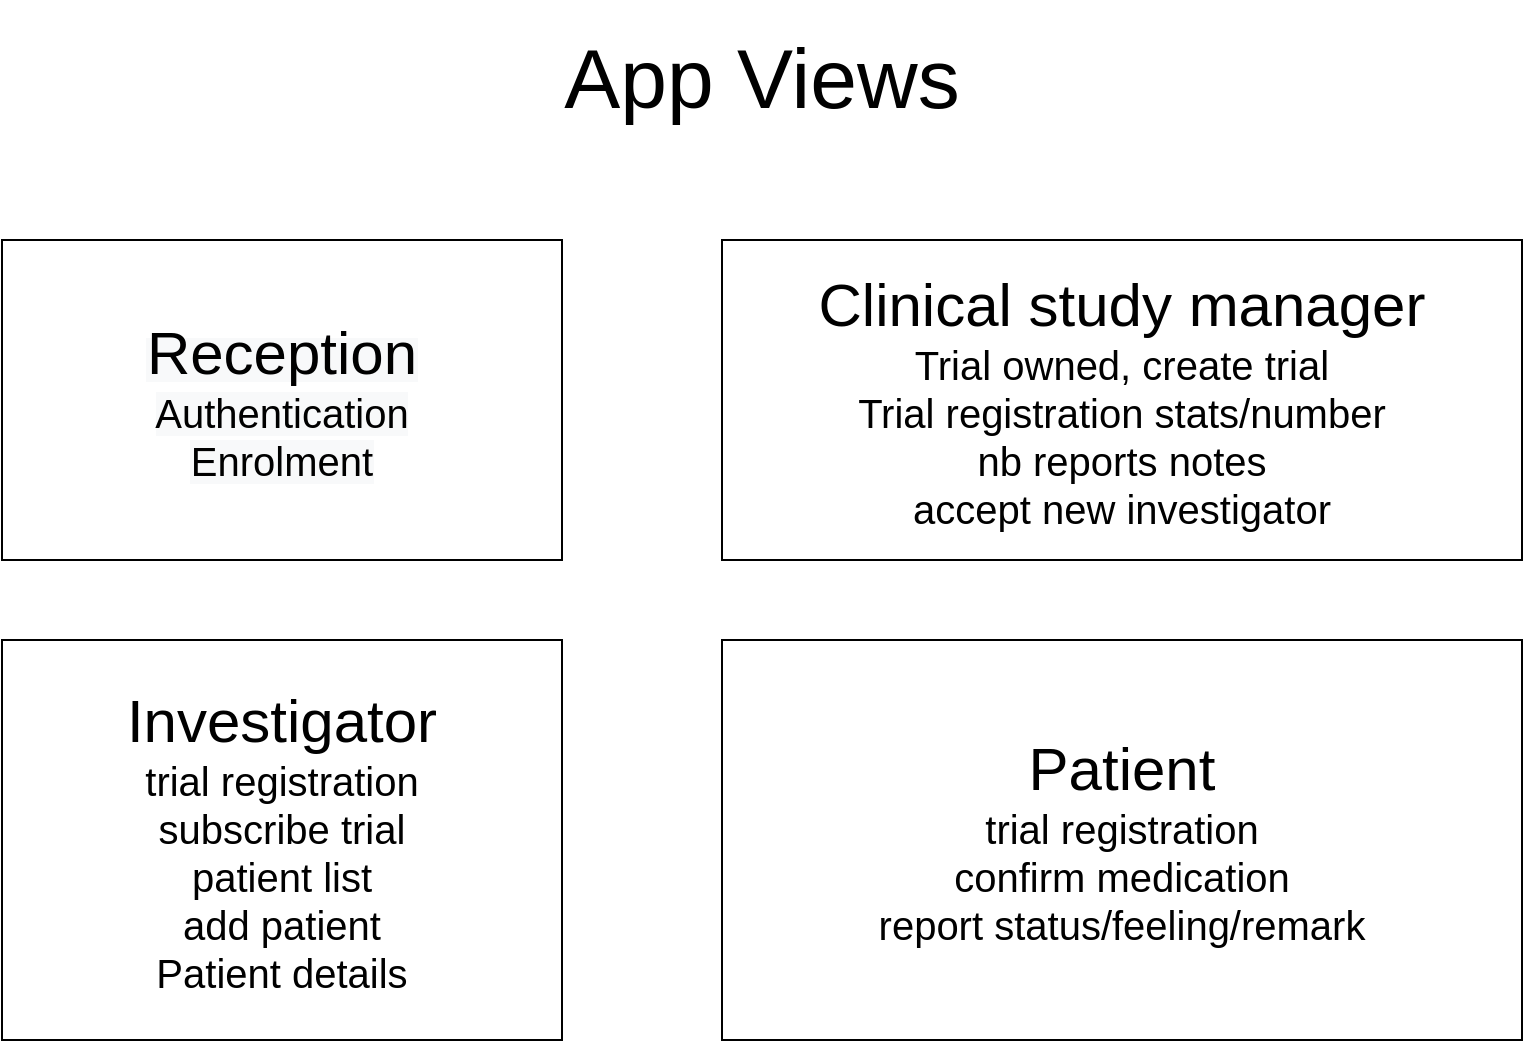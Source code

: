 <mxfile version="20.3.0" type="device" pages="4"><diagram id="pVyZTzCj64hGCzJiU7gi" name="AppViews"><mxGraphModel dx="930" dy="641" grid="1" gridSize="10" guides="1" tooltips="1" connect="1" arrows="1" fold="1" page="1" pageScale="1" pageWidth="827" pageHeight="1169" math="0" shadow="0"><root><mxCell id="0"/><mxCell id="1" parent="0"/><mxCell id="j8wBDiuiNtsw6VTlHygy-2" value="App Views" style="text;html=1;strokeColor=none;fillColor=none;align=center;verticalAlign=middle;whiteSpace=wrap;rounded=0;fontSize=42;" parent="1" vertex="1"><mxGeometry x="280" width="280" height="80" as="geometry"/></mxCell><mxCell id="j8wBDiuiNtsw6VTlHygy-5" value="&lt;font style=&quot;font-size: 30px;&quot;&gt;Patient&lt;/font&gt;&lt;br&gt;trial registration&lt;br&gt;confirm medication&lt;br&gt;report status/feeling/remark" style="rounded=0;whiteSpace=wrap;html=1;fontSize=20;" parent="1" vertex="1"><mxGeometry x="400" y="320" width="400" height="200" as="geometry"/></mxCell><mxCell id="j8wBDiuiNtsw6VTlHygy-7" value="&lt;div&gt;&lt;font style=&quot;font-size: 30px;&quot;&gt;Investigator&lt;/font&gt;&lt;/div&gt;&lt;div&gt;trial registration&lt;/div&gt;&lt;div&gt;subscribe trial&lt;/div&gt;&lt;div&gt;patient list&lt;/div&gt;&lt;div&gt;add patient&lt;/div&gt;&lt;div&gt;Patient details&lt;/div&gt;" style="rounded=0;whiteSpace=wrap;html=1;fontSize=20;" parent="1" vertex="1"><mxGeometry x="40" y="320" width="280" height="200" as="geometry"/></mxCell><mxCell id="j8wBDiuiNtsw6VTlHygy-9" value="&lt;div&gt;&lt;font style=&quot;font-size: 30px;&quot;&gt;Clinical study manager&lt;/font&gt;&lt;/div&gt;&lt;div&gt;Trial owned, create trial&lt;/div&gt;&lt;div&gt;Trial registration stats/number&lt;/div&gt;&lt;div&gt;nb reports notes&lt;/div&gt;&lt;div&gt;accept new investigator&lt;/div&gt;" style="rounded=0;whiteSpace=wrap;html=1;fontSize=20;" parent="1" vertex="1"><mxGeometry x="400" y="120" width="400" height="160" as="geometry"/></mxCell><mxCell id="j8wBDiuiNtsw6VTlHygy-12" value="&lt;span style=&quot;color: rgb(0, 0, 0); font-family: Helvetica; font-style: normal; font-variant-ligatures: normal; font-variant-caps: normal; font-weight: 400; letter-spacing: normal; orphans: 2; text-align: center; text-indent: 0px; text-transform: none; widows: 2; word-spacing: 0px; -webkit-text-stroke-width: 0px; background-color: rgb(248, 249, 250); text-decoration-thickness: initial; text-decoration-style: initial; text-decoration-color: initial; float: none; display: inline !important;&quot;&gt;&lt;font style=&quot;font-size: 30px;&quot;&gt;Reception&lt;/font&gt;&lt;/span&gt;&lt;br style=&quot;color: rgb(0, 0, 0); font-family: Helvetica; font-size: 20px; font-style: normal; font-variant-ligatures: normal; font-variant-caps: normal; font-weight: 400; letter-spacing: normal; orphans: 2; text-align: center; text-indent: 0px; text-transform: none; widows: 2; word-spacing: 0px; -webkit-text-stroke-width: 0px; background-color: rgb(248, 249, 250); text-decoration-thickness: initial; text-decoration-style: initial; text-decoration-color: initial;&quot;&gt;&lt;span style=&quot;color: rgb(0, 0, 0); font-family: Helvetica; font-size: 20px; font-style: normal; font-variant-ligatures: normal; font-variant-caps: normal; font-weight: 400; letter-spacing: normal; orphans: 2; text-align: center; text-indent: 0px; text-transform: none; widows: 2; word-spacing: 0px; -webkit-text-stroke-width: 0px; background-color: rgb(248, 249, 250); text-decoration-thickness: initial; text-decoration-style: initial; text-decoration-color: initial; float: none; display: inline !important;&quot;&gt;Authentication&lt;/span&gt;&lt;br style=&quot;color: rgb(0, 0, 0); font-family: Helvetica; font-size: 20px; font-style: normal; font-variant-ligatures: normal; font-variant-caps: normal; font-weight: 400; letter-spacing: normal; orphans: 2; text-align: center; text-indent: 0px; text-transform: none; widows: 2; word-spacing: 0px; -webkit-text-stroke-width: 0px; background-color: rgb(248, 249, 250); text-decoration-thickness: initial; text-decoration-style: initial; text-decoration-color: initial;&quot;&gt;&lt;span style=&quot;color: rgb(0, 0, 0); font-family: Helvetica; font-size: 20px; font-style: normal; font-variant-ligatures: normal; font-variant-caps: normal; font-weight: 400; letter-spacing: normal; orphans: 2; text-align: center; text-indent: 0px; text-transform: none; widows: 2; word-spacing: 0px; -webkit-text-stroke-width: 0px; background-color: rgb(248, 249, 250); text-decoration-thickness: initial; text-decoration-style: initial; text-decoration-color: initial; float: none; display: inline !important;&quot;&gt;Enrolment&lt;/span&gt;" style="rounded=0;whiteSpace=wrap;html=1;fontSize=20;" parent="1" vertex="1"><mxGeometry x="40" y="120" width="280" height="160" as="geometry"/></mxCell></root></mxGraphModel></diagram><diagram id="kmUITdV0pAh1soex8ZC1" name="Architecture"><mxGraphModel dx="930" dy="829" grid="1" gridSize="10" guides="1" tooltips="1" connect="1" arrows="1" fold="1" page="1" pageScale="1" pageWidth="827" pageHeight="1169" math="0" shadow="0"><root><mxCell id="0"/><mxCell id="1" parent="0"/><mxCell id="DstJiprkJYfbWxSc00Nm-2" value="Architecture" style="text;html=1;strokeColor=none;fillColor=none;align=center;verticalAlign=middle;whiteSpace=wrap;rounded=0;fontSize=30;" parent="1" vertex="1"><mxGeometry x="280" width="210" height="80" as="geometry"/></mxCell><mxCell id="DstJiprkJYfbWxSc00Nm-3" value="Fronts" style="swimlane;fontSize=30;startSize=40;" parent="1" vertex="1"><mxGeometry x="10" y="100" width="220" height="280" as="geometry"><mxRectangle x="280" y="160" width="120" height="50" as="alternateBounds"/></mxGeometry></mxCell><mxCell id="DstJiprkJYfbWxSc00Nm-4" value="Reception" style="whiteSpace=wrap;html=1;fontSize=20;" parent="DstJiprkJYfbWxSc00Nm-3" vertex="1"><mxGeometry x="18" y="60" width="182" height="40" as="geometry"/></mxCell><mxCell id="DstJiprkJYfbWxSc00Nm-7" value="Investigator portal" style="whiteSpace=wrap;html=1;fontSize=20;" parent="DstJiprkJYfbWxSc00Nm-3" vertex="1"><mxGeometry x="18" y="160" width="182" height="40" as="geometry"/></mxCell><mxCell id="DstJiprkJYfbWxSc00Nm-5" value="Patient portal" style="whiteSpace=wrap;html=1;fontSize=20;" parent="DstJiprkJYfbWxSc00Nm-3" vertex="1"><mxGeometry x="18" y="110" width="182" height="40" as="geometry"/></mxCell><mxCell id="DstJiprkJYfbWxSc00Nm-10" value="CT Manager portal" style="whiteSpace=wrap;html=1;fontSize=20;" parent="DstJiprkJYfbWxSc00Nm-3" vertex="1"><mxGeometry x="18" y="210" width="182" height="50" as="geometry"/></mxCell><mxCell id="DstJiprkJYfbWxSc00Nm-12" value="Backs/services" style="swimlane;fontSize=30;startSize=40;" parent="1" vertex="1"><mxGeometry x="240" y="100" width="290" height="720" as="geometry"><mxRectangle x="280" y="160" width="120" height="50" as="alternateBounds"/></mxGeometry></mxCell><mxCell id="DstJiprkJYfbWxSc00Nm-13" value="Authentication&lt;br&gt;&lt;div style=&quot;text-align: left; font-size: 16px;&quot;&gt;&lt;span style=&quot;background-color: initial;&quot;&gt;&lt;font style=&quot;font-size: 16px;&quot;&gt;-app/login&lt;/font&gt;&lt;/span&gt;&lt;/div&gt;&lt;div style=&quot;text-align: left; font-size: 16px;&quot;&gt;&lt;span style=&quot;background-color: initial;&quot;&gt;&lt;font style=&quot;font-size: 16px;&quot;&gt;-app/registration&lt;/font&gt;&lt;/span&gt;&lt;/div&gt;" style="whiteSpace=wrap;html=1;fontSize=20;" parent="DstJiprkJYfbWxSc00Nm-12" vertex="1"><mxGeometry x="20" y="60" width="250" height="70" as="geometry"/></mxCell><mxCell id="DstJiprkJYfbWxSc00Nm-14" value="Investigator portal&lt;br&gt;&lt;div style=&quot;text-align: left;&quot;&gt;&lt;span style=&quot;font-size: 16px; background-color: initial;&quot;&gt;-app/trials&lt;/span&gt;&lt;/div&gt;&lt;div style=&quot;text-align: left;&quot;&gt;&lt;span style=&quot;font-size: 16px; background-color: initial;&quot;&gt;-app/trialpatientadd&lt;/span&gt;&lt;/div&gt;&lt;div style=&quot;text-align: left;&quot;&gt;&lt;span style=&quot;background-color: initial; font-size: 16px;&quot;&gt;-app/trialpatients&lt;/span&gt;&lt;br&gt;&lt;/div&gt;&lt;font style=&quot;font-size: 16px;&quot;&gt;&lt;div style=&quot;text-align: left;&quot;&gt;&lt;span style=&quot;background-color: initial;&quot;&gt;-app/patienthistory&lt;/span&gt;&lt;/div&gt;&lt;div style=&quot;text-align: left;&quot;&gt;&lt;span style=&quot;background-color: initial;&quot;&gt;-app/trialpatientsaddnote&lt;/span&gt;&lt;/div&gt;&lt;div style=&quot;text-align: left;&quot;&gt;-app/trialinvestigatorsubscribe&lt;span style=&quot;background-color: initial;&quot;&gt;&lt;br&gt;&lt;/span&gt;&lt;/div&gt;&lt;/font&gt;" style="whiteSpace=wrap;html=1;fontSize=20;" parent="DstJiprkJYfbWxSc00Nm-12" vertex="1"><mxGeometry x="20" y="320" width="250" height="150" as="geometry"/></mxCell><mxCell id="DstJiprkJYfbWxSc00Nm-16" value="CT Manager portal&lt;br&gt;&lt;div style=&quot;text-align: left;&quot;&gt;&lt;span style=&quot;font-size: 16px; background-color: initial;&quot;&gt;-app/trials&lt;/span&gt;&lt;/div&gt;&lt;div style=&quot;text-align: left;&quot;&gt;&lt;span style=&quot;font-size: 16px; background-color: initial;&quot;&gt;-app/trialadd&lt;/span&gt;&lt;/div&gt;&lt;div style=&quot;text-align: left;&quot;&gt;&lt;span style=&quot;font-size: 16px; background-color: initial;&quot;&gt;-app/trialinvestigators(tab)&lt;/span&gt;&lt;/div&gt;&lt;div style=&quot;text-align: left;&quot;&gt;&lt;span style=&quot;font-size: 16px; background-color: initial;&quot;&gt;-app/trial&lt;/span&gt;&lt;/div&gt;&lt;font style=&quot;font-size: 16px;&quot;&gt;&lt;div style=&quot;text-align: left;&quot;&gt;&lt;span style=&quot;background-color: initial;&quot;&gt;-app/trialpatients(tab)&lt;/span&gt;&lt;/div&gt;&lt;div style=&quot;text-align: left;&quot;&gt;&lt;span style=&quot;background-color: initial;&quot;&gt;-app/patientdetails&lt;/span&gt;&lt;/div&gt;&lt;div style=&quot;text-align: left;&quot;&gt;&lt;span style=&quot;background-color: initial;&quot;&gt;-&lt;strike&gt;app/trialpatients/addnote&lt;/strike&gt;&lt;/span&gt;&lt;/div&gt;&lt;div style=&quot;text-align: left;&quot;&gt;&lt;span style=&quot;background-color: initial;&quot;&gt;-app/acceptinvestigator&lt;/span&gt;&lt;/div&gt;&lt;div style=&quot;text-align: left;&quot;&gt;&lt;span style=&quot;background-color: initial;&quot;&gt;&lt;strike&gt;-app/trialacceptinvestigator&lt;/strike&gt;&lt;/span&gt;&lt;/div&gt;&lt;/font&gt;" style="whiteSpace=wrap;html=1;fontSize=20;" parent="DstJiprkJYfbWxSc00Nm-12" vertex="1"><mxGeometry x="20" y="480" width="250" height="230" as="geometry"/></mxCell><mxCell id="i1kQcWSB3cmYunLsUbEl-1" value="&lt;font style=&quot;&quot;&gt;Common&lt;br&gt;&lt;div style=&quot;text-align: left;&quot;&gt;&lt;span style=&quot;font-size: 16px; background-color: initial;&quot;&gt;-app/tirals&lt;/span&gt;&lt;/div&gt;&lt;/font&gt;" style="rounded=0;whiteSpace=wrap;html=1;fontSize=20;" vertex="1" parent="DstJiprkJYfbWxSc00Nm-12"><mxGeometry x="20" y="160" width="250" height="30" as="geometry"/></mxCell><mxCell id="DstJiprkJYfbWxSc00Nm-15" value="Patient portal&lt;br&gt;&lt;div style=&quot;text-align: left;&quot;&gt;&lt;span style=&quot;font-size: 16px;&quot;&gt;-app/tirals&lt;/span&gt;&lt;span style=&quot;background-color: initial; font-size: 16px;&quot;&gt;&lt;br&gt;&lt;/span&gt;&lt;/div&gt;&lt;div style=&quot;text-align: left;&quot;&gt;&lt;span style=&quot;font-size: 16px;&quot;&gt;-app/patienthistory(all trials)&lt;/span&gt;&lt;span style=&quot;font-size: 16px;&quot;&gt;&lt;br&gt;&lt;/span&gt;&lt;/div&gt;&lt;span style=&quot;font-size: 16px; background-color: initial;&quot;&gt;&lt;div style=&quot;text-align: left;&quot;&gt;&lt;span style=&quot;background-color: initial;&quot;&gt;-&lt;strike&gt;app/confirmdrugs (all trials)&lt;/strike&gt;&lt;/span&gt;&lt;/div&gt;&lt;/span&gt;&lt;blockquote style=&quot;margin: 0 0 0 40px; border: none; padding: 0px;&quot;&gt;&lt;/blockquote&gt;&lt;span style=&quot;background-color: initial; font-size: 16px;&quot;&gt;&lt;div style=&quot;text-align: left;&quot;&gt;&lt;span style=&quot;background-color: initial;&quot;&gt;-app/patientaddnote&lt;/span&gt;&lt;/div&gt;&lt;/span&gt;" style="whiteSpace=wrap;html=1;fontSize=20;align=center;" parent="DstJiprkJYfbWxSc00Nm-12" vertex="1"><mxGeometry x="20" y="200" width="250" height="110" as="geometry"/></mxCell><mxCell id="DstJiprkJYfbWxSc00Nm-17" value="Data" style="swimlane;fontSize=30;startSize=40;" parent="1" vertex="1"><mxGeometry x="540" y="100" width="280" height="280" as="geometry"><mxRectangle x="280" y="160" width="120" height="50" as="alternateBounds"/></mxGeometry></mxCell><mxCell id="DstJiprkJYfbWxSc00Nm-18" value="S3 -&amp;gt; files" style="whiteSpace=wrap;html=1;fontSize=20;" parent="DstJiprkJYfbWxSc00Nm-17" vertex="1"><mxGeometry x="18" y="60" width="242" height="40" as="geometry"/></mxCell><mxCell id="DstJiprkJYfbWxSc00Nm-19" value="MySql -&amp;gt; structured data" style="whiteSpace=wrap;html=1;fontSize=20;" parent="DstJiprkJYfbWxSc00Nm-17" vertex="1"><mxGeometry x="18" y="160" width="242" height="40" as="geometry"/></mxCell><mxCell id="DstJiprkJYfbWxSc00Nm-20" value="Mongo -&amp;gt; raw data" style="whiteSpace=wrap;html=1;fontSize=20;" parent="DstJiprkJYfbWxSc00Nm-17" vertex="1"><mxGeometry x="18" y="110" width="242" height="40" as="geometry"/></mxCell></root></mxGraphModel></diagram><diagram id="enPr-sGXzFX2qJgFYLLU" name="Database"><mxGraphModel dx="1094" dy="975" grid="1" gridSize="10" guides="1" tooltips="1" connect="1" arrows="1" fold="1" page="1" pageScale="1" pageWidth="827" pageHeight="1169" math="0" shadow="0"><root><mxCell id="0"/><mxCell id="1" parent="0"/><mxCell id="FGEN8azd2d2HW-jvRmox-1" value="Accounts" style="swimlane;fontStyle=0;childLayout=stackLayout;horizontal=1;startSize=30;horizontalStack=0;resizeParent=1;resizeParentMax=0;resizeLast=0;collapsible=1;marginBottom=0;fontSize=16;" vertex="1" parent="1"><mxGeometry x="20" y="120" width="100" height="120" as="geometry"/></mxCell><mxCell id="FGEN8azd2d2HW-jvRmox-3" value="login(pk)" style="text;strokeColor=default;fillColor=none;align=left;verticalAlign=middle;spacingLeft=4;spacingRight=4;overflow=hidden;points=[[0,0.5],[1,0.5]];portConstraint=eastwest;rotatable=0;fontSize=16;dashed=1;" vertex="1" parent="FGEN8azd2d2HW-jvRmox-1"><mxGeometry y="30" width="100" height="30" as="geometry"/></mxCell><mxCell id="FGEN8azd2d2HW-jvRmox-2" value="email" style="text;strokeColor=default;fillColor=none;align=left;verticalAlign=middle;spacingLeft=4;spacingRight=4;overflow=hidden;points=[[0,0.5],[1,0.5]];portConstraint=eastwest;rotatable=0;fontSize=16;dashed=1;" vertex="1" parent="FGEN8azd2d2HW-jvRmox-1"><mxGeometry y="60" width="100" height="30" as="geometry"/></mxCell><mxCell id="FGEN8azd2d2HW-jvRmox-4" value="password" style="text;strokeColor=default;fillColor=none;align=left;verticalAlign=middle;spacingLeft=4;spacingRight=4;overflow=hidden;points=[[0,0.5],[1,0.5]];portConstraint=eastwest;rotatable=0;fontSize=16;dashed=1;" vertex="1" parent="FGEN8azd2d2HW-jvRmox-1"><mxGeometry y="90" width="100" height="30" as="geometry"/></mxCell><mxCell id="FGEN8azd2d2HW-jvRmox-5" value="Roles" style="swimlane;fontStyle=0;childLayout=stackLayout;horizontal=1;startSize=30;horizontalStack=0;resizeParent=1;resizeParentMax=0;resizeLast=0;collapsible=1;marginBottom=0;fontSize=16;" vertex="1" parent="1"><mxGeometry x="200" y="120" width="140" height="320" as="geometry"/></mxCell><mxCell id="FGEN8azd2d2HW-jvRmox-6" value="role(pk)&#10;----Admin&#10;----ctm&#10;----investigator&#10;----patient" style="text;strokeColor=none;fillColor=none;align=left;verticalAlign=middle;spacingLeft=4;spacingRight=4;overflow=hidden;points=[[0,0.5],[1,0.5]];portConstraint=eastwest;rotatable=0;fontSize=16;dashed=1;" vertex="1" parent="FGEN8azd2d2HW-jvRmox-5"><mxGeometry y="30" width="140" height="110" as="geometry"/></mxCell><mxCell id="FGEN8azd2d2HW-jvRmox-7" value="login(pk)" style="text;strokeColor=default;fillColor=none;align=left;verticalAlign=middle;spacingLeft=4;spacingRight=4;overflow=hidden;points=[[0,0.5],[1,0.5]];portConstraint=eastwest;rotatable=0;fontSize=16;dashed=1;" vertex="1" parent="FGEN8azd2d2HW-jvRmox-5"><mxGeometry y="140" width="140" height="30" as="geometry"/></mxCell><mxCell id="FGEN8azd2d2HW-jvRmox-17" value="status&#10;----requested&#10;----accepted&#10;----revocked&#10;----rejected" style="text;strokeColor=default;fillColor=none;align=left;verticalAlign=middle;spacingLeft=4;spacingRight=4;overflow=hidden;points=[[0,0.5],[1,0.5]];portConstraint=eastwest;rotatable=0;fontSize=16;dashed=1;" vertex="1" parent="FGEN8azd2d2HW-jvRmox-5"><mxGeometry y="170" width="140" height="110" as="geometry"/></mxCell><mxCell id="811nlbwqZHa2EuhprZoI-1" value="cetificatelink" style="text;strokeColor=none;fillColor=none;align=left;verticalAlign=middle;spacingLeft=4;spacingRight=4;overflow=hidden;points=[[0,0.5],[1,0.5]];portConstraint=eastwest;rotatable=0;fontSize=16;dashed=1;" vertex="1" parent="FGEN8azd2d2HW-jvRmox-5"><mxGeometry y="280" width="140" height="40" as="geometry"/></mxCell><mxCell id="FGEN8azd2d2HW-jvRmox-9" value="Trials" style="swimlane;fontStyle=0;childLayout=stackLayout;horizontal=1;startSize=30;horizontalStack=0;resizeParent=1;resizeParentMax=0;resizeLast=0;collapsible=1;marginBottom=0;fontSize=16;" vertex="1" parent="1"><mxGeometry x="640" y="120" width="120" height="190" as="geometry"/></mxCell><mxCell id="FGEN8azd2d2HW-jvRmox-10" value="trialcode(pk)" style="text;strokeColor=default;fillColor=none;align=left;verticalAlign=middle;spacingLeft=4;spacingRight=4;overflow=hidden;points=[[0,0.5],[1,0.5]];portConstraint=eastwest;rotatable=0;fontSize=16;dashed=1;" vertex="1" parent="FGEN8azd2d2HW-jvRmox-9"><mxGeometry y="30" width="120" height="30" as="geometry"/></mxCell><mxCell id="FGEN8azd2d2HW-jvRmox-11" value="description" style="text;strokeColor=none;fillColor=none;align=left;verticalAlign=middle;spacingLeft=4;spacingRight=4;overflow=hidden;points=[[0,0.5],[1,0.5]];portConstraint=eastwest;rotatable=0;fontSize=16;dashed=1;" vertex="1" parent="FGEN8azd2d2HW-jvRmox-9"><mxGeometry y="60" width="120" height="30" as="geometry"/></mxCell><mxCell id="rMLNK7zjO1mFfJ1zm9Oc-1" value="status&#10;----start&#10;----open&#10;----ongoing&#10;----closed&#10;" style="text;strokeColor=default;fillColor=none;align=left;verticalAlign=middle;spacingLeft=4;spacingRight=4;overflow=hidden;points=[[0,0.5],[1,0.5]];portConstraint=eastwest;rotatable=0;fontSize=16;dashed=1;" vertex="1" parent="FGEN8azd2d2HW-jvRmox-9"><mxGeometry y="90" width="120" height="100" as="geometry"/></mxCell><mxCell id="FGEN8azd2d2HW-jvRmox-13" value="Subscriptions" style="swimlane;fontStyle=0;childLayout=stackLayout;horizontal=1;startSize=30;horizontalStack=0;resizeParent=1;resizeParentMax=0;resizeLast=0;collapsible=1;marginBottom=0;fontSize=16;" vertex="1" parent="1"><mxGeometry x="420" y="120" width="140" height="150" as="geometry"/></mxCell><mxCell id="FGEN8azd2d2HW-jvRmox-14" value="trialcode(pk)" style="text;strokeColor=default;fillColor=none;align=left;verticalAlign=middle;spacingLeft=4;spacingRight=4;overflow=hidden;points=[[0,0.5],[1,0.5]];portConstraint=eastwest;rotatable=0;fontSize=16;dashed=1;" vertex="1" parent="FGEN8azd2d2HW-jvRmox-13"><mxGeometry y="30" width="140" height="30" as="geometry"/></mxCell><mxCell id="FGEN8azd2d2HW-jvRmox-15" value="role(pk)" style="text;strokeColor=default;fillColor=none;align=left;verticalAlign=middle;spacingLeft=4;spacingRight=4;overflow=hidden;points=[[0,0.5],[1,0.5]];portConstraint=eastwest;rotatable=0;fontSize=16;dashed=1;" vertex="1" parent="FGEN8azd2d2HW-jvRmox-13"><mxGeometry y="60" width="140" height="30" as="geometry"/></mxCell><mxCell id="FGEN8azd2d2HW-jvRmox-16" value="login(pk)" style="text;strokeColor=default;fillColor=none;align=left;verticalAlign=middle;spacingLeft=4;spacingRight=4;overflow=hidden;points=[[0,0.5],[1,0.5]];portConstraint=eastwest;rotatable=0;fontSize=16;dashed=1;" vertex="1" parent="FGEN8azd2d2HW-jvRmox-13"><mxGeometry y="90" width="140" height="30" as="geometry"/></mxCell><mxCell id="3w1acmpW4WEQ0Y8fex5o-1" value="Investigatorlogin" style="text;strokeColor=default;fillColor=none;align=left;verticalAlign=middle;spacingLeft=4;spacingRight=4;overflow=hidden;points=[[0,0.5],[1,0.5]];portConstraint=eastwest;rotatable=0;fontSize=16;dashed=1;" vertex="1" parent="FGEN8azd2d2HW-jvRmox-13"><mxGeometry y="120" width="140" height="30" as="geometry"/></mxCell><mxCell id="FGEN8azd2d2HW-jvRmox-18" style="edgeStyle=orthogonalEdgeStyle;rounded=0;orthogonalLoop=1;jettySize=auto;html=1;exitX=1;exitY=0.5;exitDx=0;exitDy=0;entryX=0;entryY=0.5;entryDx=0;entryDy=0;fontSize=16;" edge="1" parent="1" source="FGEN8azd2d2HW-jvRmox-3" target="FGEN8azd2d2HW-jvRmox-7"><mxGeometry relative="1" as="geometry"/></mxCell><mxCell id="FGEN8azd2d2HW-jvRmox-19" style="edgeStyle=orthogonalEdgeStyle;rounded=0;orthogonalLoop=1;jettySize=auto;html=1;exitX=1;exitY=0.5;exitDx=0;exitDy=0;entryX=0;entryY=0.5;entryDx=0;entryDy=0;fontSize=16;" edge="1" parent="1" source="FGEN8azd2d2HW-jvRmox-7" target="FGEN8azd2d2HW-jvRmox-16"><mxGeometry relative="1" as="geometry"/></mxCell><mxCell id="FGEN8azd2d2HW-jvRmox-20" style="edgeStyle=orthogonalEdgeStyle;rounded=0;orthogonalLoop=1;jettySize=auto;html=1;exitX=1;exitY=0.5;exitDx=0;exitDy=0;entryX=0;entryY=0.5;entryDx=0;entryDy=0;fontSize=16;" edge="1" parent="1" source="FGEN8azd2d2HW-jvRmox-6" target="FGEN8azd2d2HW-jvRmox-15"><mxGeometry relative="1" as="geometry"/></mxCell><mxCell id="FGEN8azd2d2HW-jvRmox-21" style="edgeStyle=orthogonalEdgeStyle;rounded=0;orthogonalLoop=1;jettySize=auto;html=1;exitX=0;exitY=0.5;exitDx=0;exitDy=0;entryX=1;entryY=0.5;entryDx=0;entryDy=0;fontSize=16;" edge="1" parent="1" source="FGEN8azd2d2HW-jvRmox-10" target="FGEN8azd2d2HW-jvRmox-14"><mxGeometry relative="1" as="geometry"/></mxCell><mxCell id="lio1I9JDD696KS0MA-aa-1" value="Relational Database" style="text;html=1;strokeColor=none;fillColor=none;align=center;verticalAlign=middle;whiteSpace=wrap;rounded=0;fontSize=30;" vertex="1" parent="1"><mxGeometry x="200" width="400" height="80" as="geometry"/></mxCell><mxCell id="3w1acmpW4WEQ0Y8fex5o-2" value="the logiciel would have to handle what the legacy architecture didn't been designed for" style="text;html=1;strokeColor=none;fillColor=none;align=center;verticalAlign=middle;whiteSpace=wrap;rounded=0;dashed=1;fontSize=30;" vertex="1" parent="1"><mxGeometry x="110" y="480" width="720" height="160" as="geometry"/></mxCell></root></mxGraphModel></diagram><diagram id="KUGGcj3D6qUFM9J69tBw" name="Mongo"><mxGraphModel dx="930" dy="829" grid="1" gridSize="10" guides="1" tooltips="1" connect="1" arrows="1" fold="1" page="1" pageScale="1" pageWidth="827" pageHeight="1169" math="0" shadow="0"><root><mxCell id="0"/><mxCell id="1" parent="0"/><mxCell id="HqME5rNd7LD8QMiz8qJK-1" value="MongoDB documents" style="text;html=1;strokeColor=none;fillColor=none;align=center;verticalAlign=middle;whiteSpace=wrap;rounded=0;dashed=1;fontSize=30;" vertex="1" parent="1"><mxGeometry x="200" width="410" height="80" as="geometry"/></mxCell><mxCell id="HqME5rNd7LD8QMiz8qJK-7" value="Investigator document" style="swimlane;fontStyle=0;childLayout=stackLayout;horizontal=1;startSize=30;horizontalStack=0;resizeParent=1;resizeParentMax=0;resizeLast=0;collapsible=1;marginBottom=0;strokeColor=default;fontSize=20;" vertex="1" parent="1"><mxGeometry x="40" y="120" width="240" height="240" as="geometry"/></mxCell><mxCell id="HqME5rNd7LD8QMiz8qJK-8" value="recorddate" style="text;strokeColor=none;fillColor=none;align=left;verticalAlign=middle;spacingLeft=4;spacingRight=4;overflow=hidden;points=[[0,0.5],[1,0.5]];portConstraint=eastwest;rotatable=0;dashed=1;fontSize=20;" vertex="1" parent="HqME5rNd7LD8QMiz8qJK-7"><mxGeometry y="30" width="240" height="30" as="geometry"/></mxCell><mxCell id="HqME5rNd7LD8QMiz8qJK-9" value="observation&#10;----no progess&#10;----better&#10;----worth&#10;----aborded&#10;----remission" style="text;strokeColor=default;fillColor=none;align=left;verticalAlign=middle;spacingLeft=4;spacingRight=4;overflow=hidden;points=[[0,0.5],[1,0.5]];portConstraint=eastwest;rotatable=0;dashed=1;fontSize=20;" vertex="1" parent="HqME5rNd7LD8QMiz8qJK-7"><mxGeometry y="60" width="240" height="150" as="geometry"/></mxCell><mxCell id="HqME5rNd7LD8QMiz8qJK-10" value="note" style="text;strokeColor=none;fillColor=none;align=left;verticalAlign=middle;spacingLeft=4;spacingRight=4;overflow=hidden;points=[[0,0.5],[1,0.5]];portConstraint=eastwest;rotatable=0;dashed=1;fontSize=20;" vertex="1" parent="HqME5rNd7LD8QMiz8qJK-7"><mxGeometry y="210" width="240" height="30" as="geometry"/></mxCell><mxCell id="HqME5rNd7LD8QMiz8qJK-11" value="Patient document" style="swimlane;fontStyle=0;childLayout=stackLayout;horizontal=1;startSize=30;horizontalStack=0;resizeParent=1;resizeParentMax=0;resizeLast=0;collapsible=1;marginBottom=0;strokeColor=default;fontSize=20;" vertex="1" parent="1"><mxGeometry x="360" y="120" width="270" height="350" as="geometry"/></mxCell><mxCell id="HqME5rNd7LD8QMiz8qJK-12" value="recorddate" style="text;strokeColor=default;fillColor=none;align=left;verticalAlign=middle;spacingLeft=4;spacingRight=4;overflow=hidden;points=[[0,0.5],[1,0.5]];portConstraint=eastwest;rotatable=0;dashed=1;fontSize=20;" vertex="1" parent="HqME5rNd7LD8QMiz8qJK-11"><mxGeometry y="30" width="270" height="30" as="geometry"/></mxCell><mxCell id="HqME5rNd7LD8QMiz8qJK-13" value="type: &#10;---general observation&#10;---confirm medicine" style="text;strokeColor=none;fillColor=none;align=left;verticalAlign=middle;spacingLeft=4;spacingRight=4;overflow=hidden;points=[[0,0.5],[1,0.5]];portConstraint=eastwest;rotatable=0;dashed=1;fontSize=20;" vertex="1" parent="HqME5rNd7LD8QMiz8qJK-11"><mxGeometry y="60" width="270" height="120" as="geometry"/></mxCell><mxCell id="HqME5rNd7LD8QMiz8qJK-14" value="note" style="text;strokeColor=default;fillColor=none;align=left;verticalAlign=middle;spacingLeft=4;spacingRight=4;overflow=hidden;points=[[0,0.5],[1,0.5]];portConstraint=eastwest;rotatable=0;dashed=1;fontSize=20;" vertex="1" parent="HqME5rNd7LD8QMiz8qJK-11"><mxGeometry y="180" width="270" height="30" as="geometry"/></mxCell><mxCell id="HqME5rNd7LD8QMiz8qJK-15" value="timeframe&#10;----hearly&#10;----ontime&#10;----late" style="text;strokeColor=none;fillColor=none;align=left;verticalAlign=middle;spacingLeft=4;spacingRight=4;overflow=hidden;points=[[0,0.5],[1,0.5]];portConstraint=eastwest;rotatable=0;dashed=1;fontSize=20;" vertex="1" parent="HqME5rNd7LD8QMiz8qJK-11"><mxGeometry y="210" width="270" height="140" as="geometry"/></mxCell></root></mxGraphModel></diagram></mxfile>
